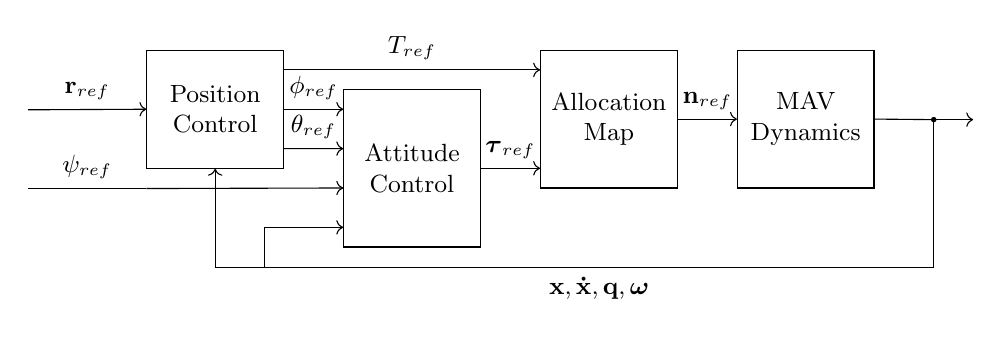 \begin{tikzpicture}[auto, font=\small]
% coordinates
\coordinate (orig) at (0,0);
\coordinate (in1) at (0,-0.75);
\coordinate (in2) at (0,-1.75);
\coordinate (out1) at (12,-1.75/2);
\coordinate (LLA) at (1.5,-1.5);
\coordinate (LLB) at (4,-2.5);
\coordinate (LLC) at (6.5,-1.75);
\coordinate (LLD) at (9,-1.75);
\coordinate (in2inter1) at (1.5,-1.75);
\coordinate (out1inter1) at (11.5,-1.75/2);
\coordinate (out1inter2) at (3,-2.75);


% nodes
\node[draw, minimum width=1.5cm, minimum height=1.5cm, anchor=south west, text width=1.5cm, align=center] (A) at (LLA) {Position\\Control};
\node[draw, minimum width=1.5cm, minimum height=2cm, anchor=south west, text width=1.5cm, align=center] (B) at (LLB) {Attitude\\Control};
\node[draw, minimum width=1.5cm, minimum height=1.75cm, anchor=south west, text width=1.5cm, align=center] (C) at (LLC) {Allocation\\Map};
\node[draw, minimum width=1.5cm, minimum height=1.75cm, anchor=south west, text width=1.5cm, align=center] (D) at (LLD) {MAV\\Dynamics};

% edges
\draw[->] (in1) -- node[above] {$\mathbf{r}_{ref}$} (A.180);

\draw[->] ($(A.0) + (0,0.5)$) -- node[above] {$T_{ref}$} ($(C.180) + (0,1.25/2)$);
\draw[->] (A.0) -- node[above] {$\phi_{ref}$} ($(B.180) + (0,0.75)$);
\draw[->] ($(A.0) - (0,0.5)$) -- node[above] {$\theta_{ref}$} ($(B.180) + (0,0.25)$);

\draw[-] (in2) -- node[above] {$\psi_{ref}$} (in2inter1);
\draw[->] (in2inter1) -- node {} ($(B.180) -  (0,0.25)$);

\draw[->] (B.0) -- node[above] {$\boldsymbol{\tau}_{ref}$} ($(C.180) - (0,1.25/2)$);

\draw[->] (C.0) -- node[above] {$\mathbf{n}_{ref}$} (D.180);

\draw[-] (D.0) -- node[] {} (out1inter1);
\path[fill] (out1inter1) circle[radius=1pt];
\draw[->] (out1inter1) -- node[] {} (out1);

\path[draw,-] (out1inter1) |- node[near end,below] {$\mathbf{x},\mathbf{\dot{x}},\mathbf{q},\boldsymbol{\omega}$} (out1inter2) ;
\path[draw,->] (out1inter2) |- ($(B.180) - (0,0.75)$) ;
\path[draw,->] (out1inter2) -| ($(A.270)$) ;

%  %coordinates
%  \coordinate (orig)   at (0,0);
%  \coordinate (LLD)    at (4,0);
%  \coordinate (AroneA) at (-1/2,11/2);
%  \coordinate (ArtwoA) at (-1/2,5);
%  \coordinate (ArthrA) at (-1/2,9/2);
%  \coordinate (LLA)    at (1,4);
%  \coordinate (LLB)    at (4,4);
%  \coordinate (LLC)    at (7,4);
%  \coordinate (AroneC) at (25/2,11/2);
%  \coordinate (ArtwoC) at (25/2,5);
%  \coordinate (ArthrC) at (25/2,9/2);
%  \coordinate (conCBD) at (21/2,9/2);
%  \coordinate (conCB)  at (21/2,7/2);
%  \coordinate (coCBD)  at (11,5);
%  \coordinate (coCB)   at (11,3);
%  \coordinate (conCBA) at (23/2,11/2);
%  \coordinate (conCA)  at (23/2,5/2);
%%
%%  %nodes
%  \node[draw, minimum width=2cm, minimum height=2cm, anchor=south west, text width=2cm, align=center] (A) at (LLA) {Impedance\\control};
%  \node[draw, minimum width=2cm, minimum height=2cm, anchor=south west, text width=2cm, align=center] (B) at (LLB) {Inverse\\Dynamics};
%  \node[draw, minimum width=3cm, minimum height=2cm, anchor=south west, text width=2cm, align=center] (C) at (LLC) {Manipulator\\and\\environment};
%  \node[draw, minimum width=2cm, minimum height=2cm, anchor=south west, text width=2cm, align=center] (D) at (LLD) {Direct\\kinematics};
%
%  %edges
%  \draw[->] (AroneA) -- node[above]{$p_d, R_d$} ($(A.180) + (0,1/2)$);
%  \draw[->] (ArtwoA) -- node[above]{$v_d$} (A.180);
%  \draw[->] (ArthrA) -- node[above]{$v_d$} ($(A.180) + (0,-1/2)$);
%
%  \draw[->] (A.0) -- node[above] {$\alpha$} (B.180);
%  \draw[->] (B.0) -- node[above] {$\tau$} (C.180);
%
%  \draw[->] ($(C.0) + (0,1/2)$) -- node[above, pos=0.2]{$h_e$} (AroneC);
%  \draw[->] (C.0) -- node[above, pos=0.2]{$q$} (ArtwoC);
%  \draw[->] ($(C.0) + (0,-1/2)$) -- node[above, pos=0.2]{$q$} (ArthrC);
%
%  \path[fill] (conCBD) circle[radius=1pt] (conCB) circle[radius=1pt];
%  \path[draw,->] (conCBD) -- (conCB) -| ($(B.270) + (1/2,0)$);
%
%  \path[fill] (coCBD) circle[radius=1pt] (coCB) circle[radius=1pt];
%  \path[draw,->] (coCBD)  -- (coCB) -| (B.270);
%
%  \path[fill] (conCBA) circle[radius=1pt] (conCA) circle[radius=1pt];
%  \path[draw,->] (conCBA) -- (conCA) -| ($(B.270) + (-1/2,0)$);
%
%  \path[draw,->] (conCB) |- ($(D.0) + (0,1/2)$);
%  \path[draw,->] (coCB)  |- ($(D.0) + (0,-1/2)$);
%
%  \path[draw,->] (conCA) |- ($(A.270) + (-1/2,0) + (0,-9/2)$) -- ($(A.270) + (-1/2,0)$);
%
%  \path[draw,->] ($(D.180) + (0,1/2)$)  -| node[above,pos=0.2] {$p_e,r_e$} ($(A.270) + (1/2,0)$);
%  \path[draw,->] ($(D.180) + (0,-1/2)$) -| node[above,pos=0.15] {$v_e$} (A.270);

\end{tikzpicture}